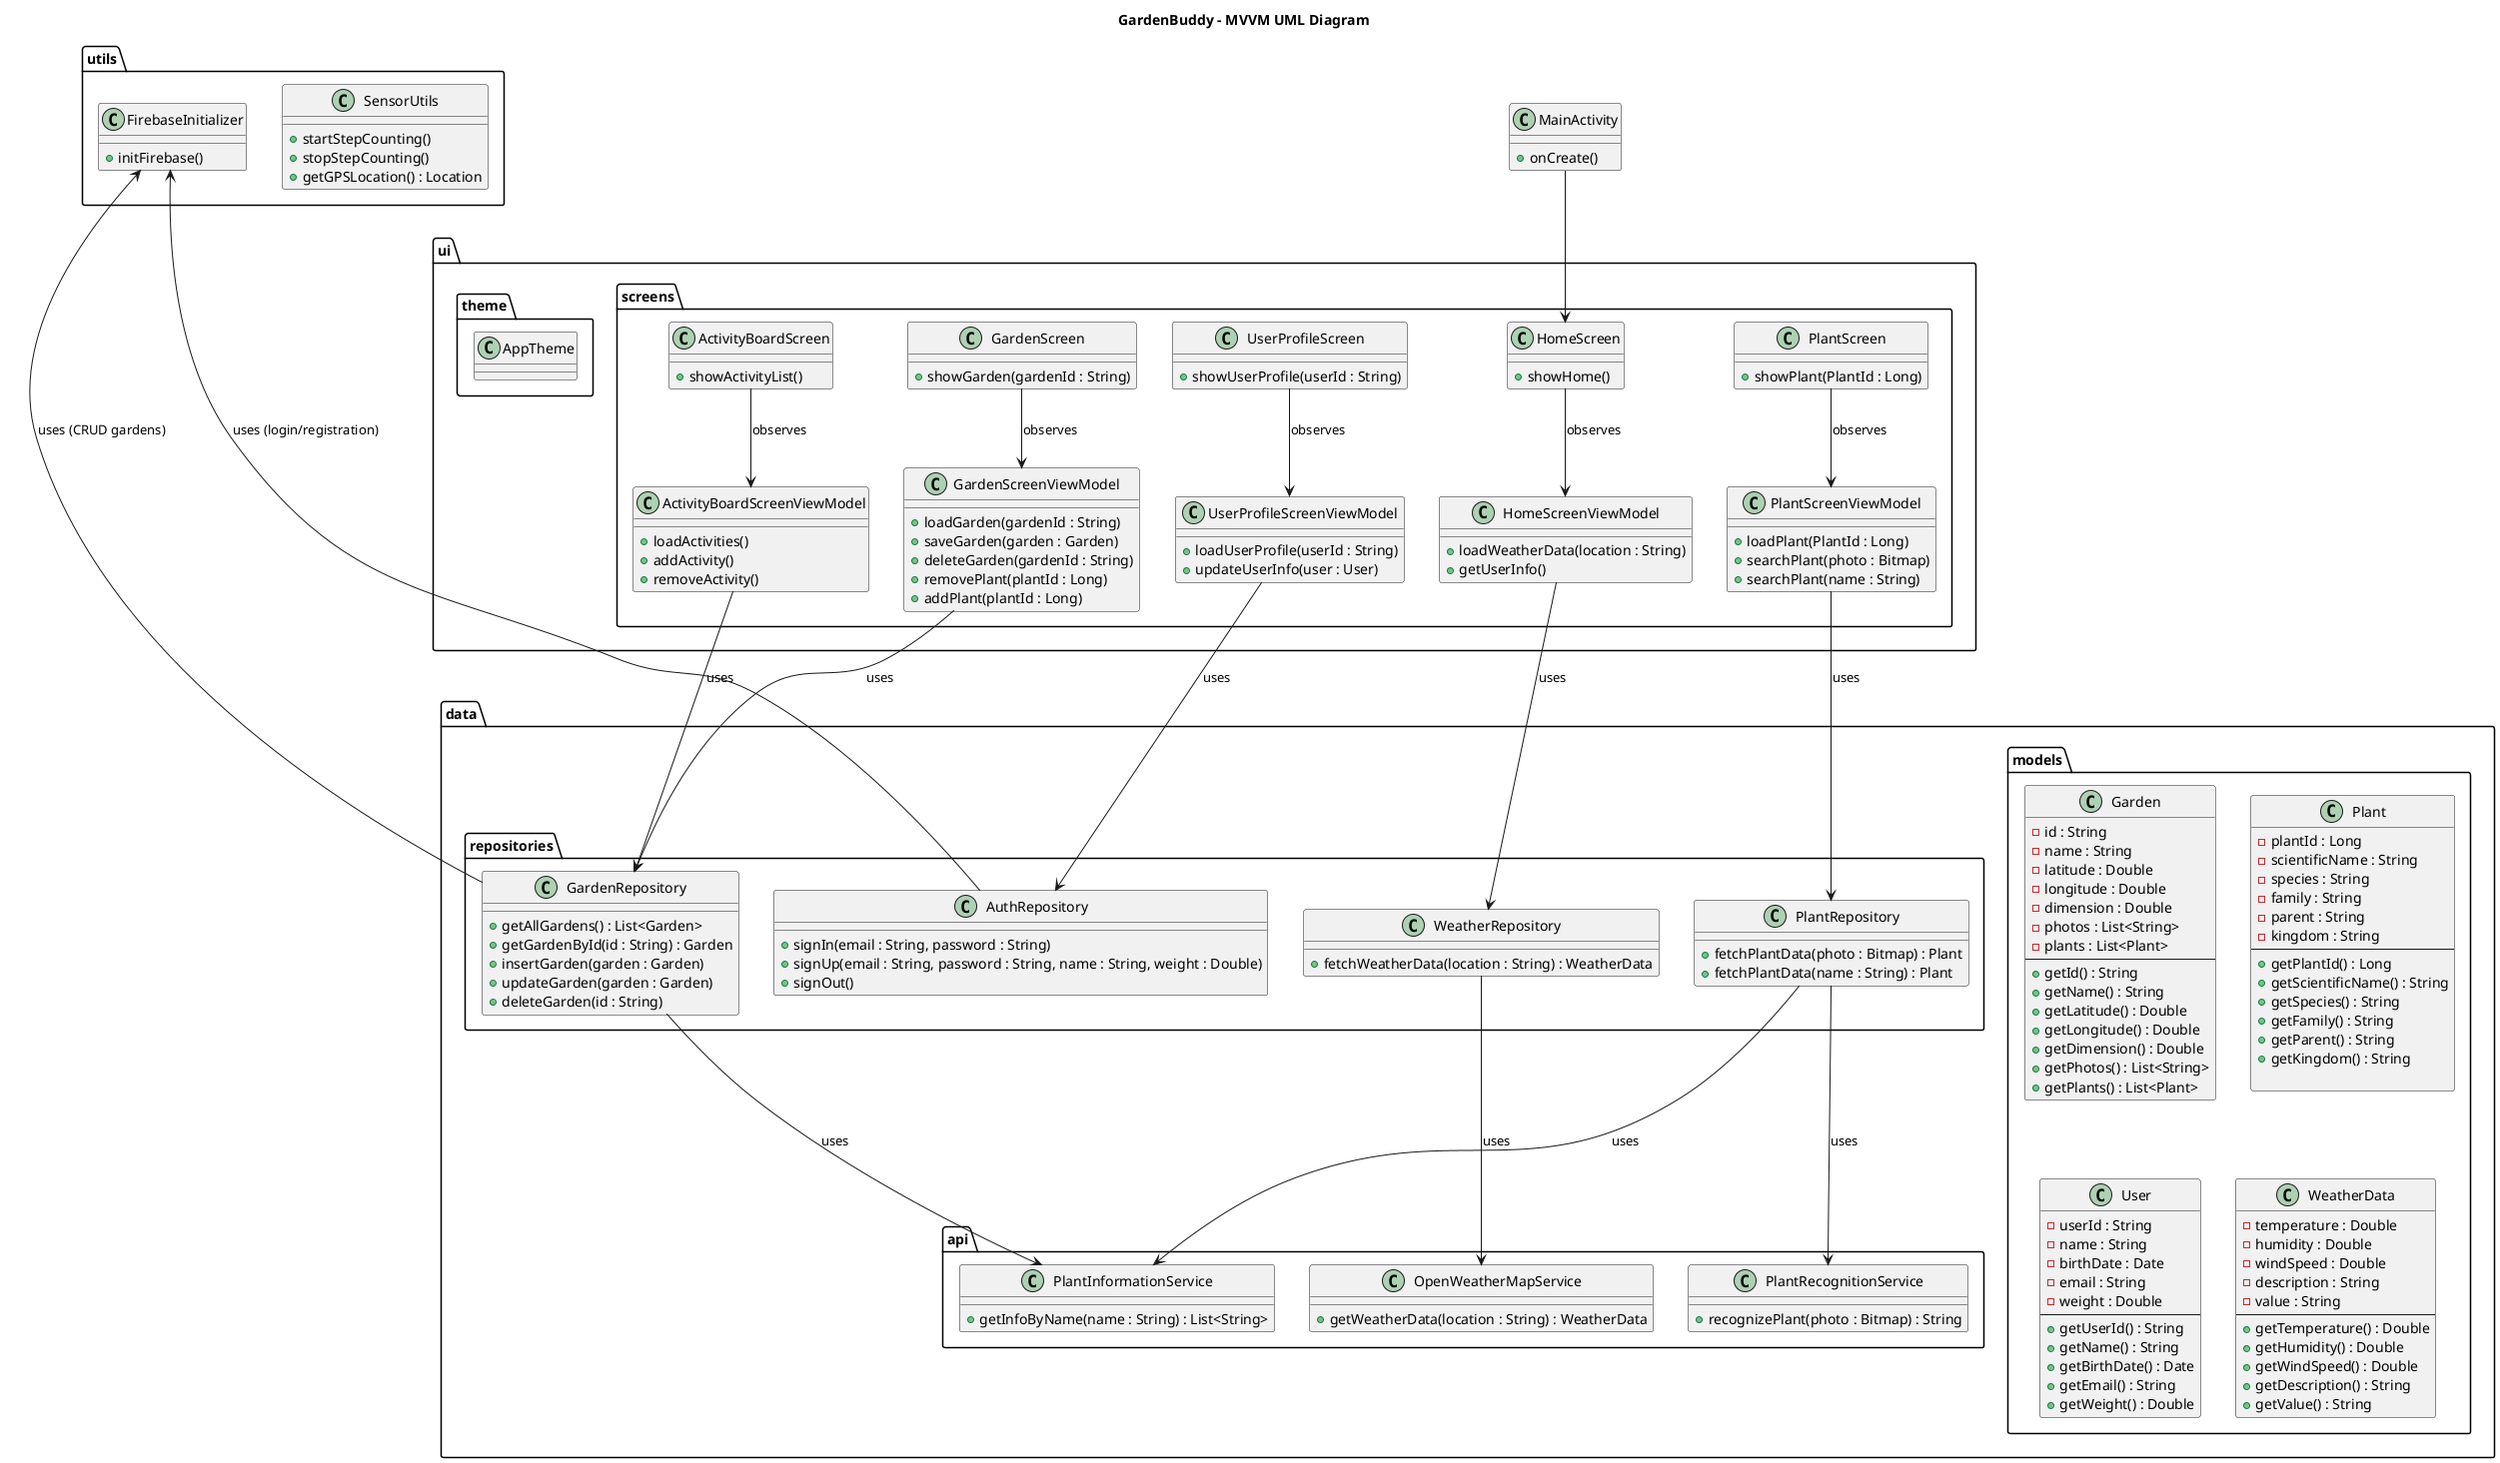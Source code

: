 @startuml
skinparam style strict

title GardenBuddy - MVVM UML Diagram

' Organizzazione in package principali
package "data" {

  package "api" {
    class OpenWeatherMapService {
      + getWeatherData(location : String) : WeatherData
    }

    class PlantRecognitionService {
      + recognizePlant(photo : Bitmap) : String
    }

    class PlantInformationService {
          + getInfoByName(name : String) : List<String>
        }
  }

  package "models" {
    class Garden {
      - id : String
      - name : String
      - latitude : Double
      - longitude : Double
      - dimension : Double
      - photos : List<String>
      - plants : List<Plant>
      --
      + getId() : String
      + getName() : String
      + getLatitude() : Double
      + getLongitude() : Double
      + getDimension() : Double
      + getPhotos() : List<String>
      + getPlants() : List<Plant>
    }

    class Plant {
      - plantId : Long
      - scientificName : String
      - species : String
      - family : String
      - parent : String
      - kingdom : String
      --
      + getPlantId() : Long
      + getScientificName() : String
      + getSpecies() : String
      + getFamily() : String
      + getParent() : String
      + getKingdom() : String

    }

    class User {
      - userId : String
      - name : String
      - birthDate : Date
      - email : String
      - weight : Double
      --
      + getUserId() : String
      + getName() : String
      + getBirthDate() : Date
      + getEmail() : String
      + getWeight() : Double
    }


    class WeatherData {
      - temperature : Double
      - humidity : Double
      - windSpeed : Double
      - description : String
      - value : String
      --
      + getTemperature() : Double
      + getHumidity() : Double
      + getWindSpeed() : Double
      + getDescription() : String
      + getValue() : String
    }
  }

  package "repositories" {
    class GardenRepository {
      + getAllGardens() : List<Garden>
      + getGardenById(id : String) : Garden
      + insertGarden(garden : Garden)
      + updateGarden(garden : Garden)
      + deleteGarden(id : String)
    }

    class WeatherRepository {
      + fetchWeatherData(location : String) : WeatherData
    }

    class PlantRepository {
      + fetchPlantData(photo : Bitmap) : Plant
      + fetchPlantData(name : String) : Plant
    }

    class AuthRepository {
      + signIn(email : String, password : String)
      + signUp(email : String, password : String, name : String, weight : Double)
      + signOut()
    }
  }
}

package "ui" {
  package "screens" {
    class ActivityBoardScreen {
      + showActivityList()
    }
    class ActivityBoardScreenViewModel {
      + loadActivities()
      + addActivity()
      + removeActivity()
    }

    class GardenScreen {
      + showGarden(gardenId : String)
    }
    class GardenScreenViewModel {
      + loadGarden(gardenId : String)
      + saveGarden(garden : Garden)
      + deleteGarden(gardenId : String)
      + removePlant(plantId : Long)
      + addPlant(plantId : Long)
    }

    class PlantScreen {
      + showPlant(PlantId : Long)
    }
    class PlantScreenViewModel {
      + loadPlant(PlantId : Long)
      + searchPlant(photo : Bitmap)
      + searchPlant(name : String)
    }

    class HomeScreen {
      + showHome()
    }
    class HomeScreenViewModel {
      + loadWeatherData(location : String)
      + getUserInfo()
    }

    class UserProfileScreen {
      + showUserProfile(userId : String)
    }
    class UserProfileScreenViewModel {
      + loadUserProfile(userId : String)
      + updateUserInfo(user : User)
    }
  }

  package "theme" {
    ' Eventuali classi o file relativi al tema grafico, color palette, typography, etc.
    class AppTheme {
    }
  }
}

package "utils" {
  class FirebaseInitializer {
    + initFirebase()
  }

  class SensorUtils {
    + startStepCounting()
    + stopStepCounting()
    + getGPSLocation() : Location
  }
}

' MainActivity al di fuori dei package data, ui, utils
class MainActivity {
  + onCreate()
}

' =============================================================================
' RELAZIONI
' =============================================================================

' ------------------ Esempio di relazioni tra ViewModel e Repository ------------------
ActivityBoardScreenViewModel --> GardenRepository : uses
GardenScreenViewModel --> GardenRepository : uses
HomeScreenViewModel --> WeatherRepository : uses
UserProfileScreenViewModel --> AuthRepository : uses
PlantScreenViewModel --> PlantRepository : uses

' ------------------ Esempio di relazioni tra Repository e Service --------------------
GardenRepository --> FirebaseInitializer : uses (CRUD gardens)
AuthRepository --> FirebaseInitializer : uses (login/registration)
WeatherRepository --> OpenWeatherMapService : uses
PlantRepository --> PlantRecognitionService : uses
PlantRepository --> PlantInformationService : uses

GardenRepository --> PlantInformationService : uses

' ------------------ Esempio di relazioni con SensorUtils (GPS/Accelerometro) ---------
SensorUtils -[hidden]--> HomeScreenViewModel
SensorUtils -[hidden]--> ActivityBoardScreenViewModel
' Se un ViewModel o Repository utilizza direttamente i sensori, puoi rendere visibile la relazione

' ------------------ Esempio di relazioni tra View (Screen) e ViewModel ---------------
ActivityBoardScreen --> ActivityBoardScreenViewModel : observes
GardenScreen --> GardenScreenViewModel : observes
HomeScreen --> HomeScreenViewModel : observes
UserProfileScreen --> UserProfileScreenViewModel : observes
PlantScreen --> PlantScreenViewModel : observes

' MainActivity come entry point generale (navigator verso le varie screen)
MainActivity --> HomeScreen

@enduml
